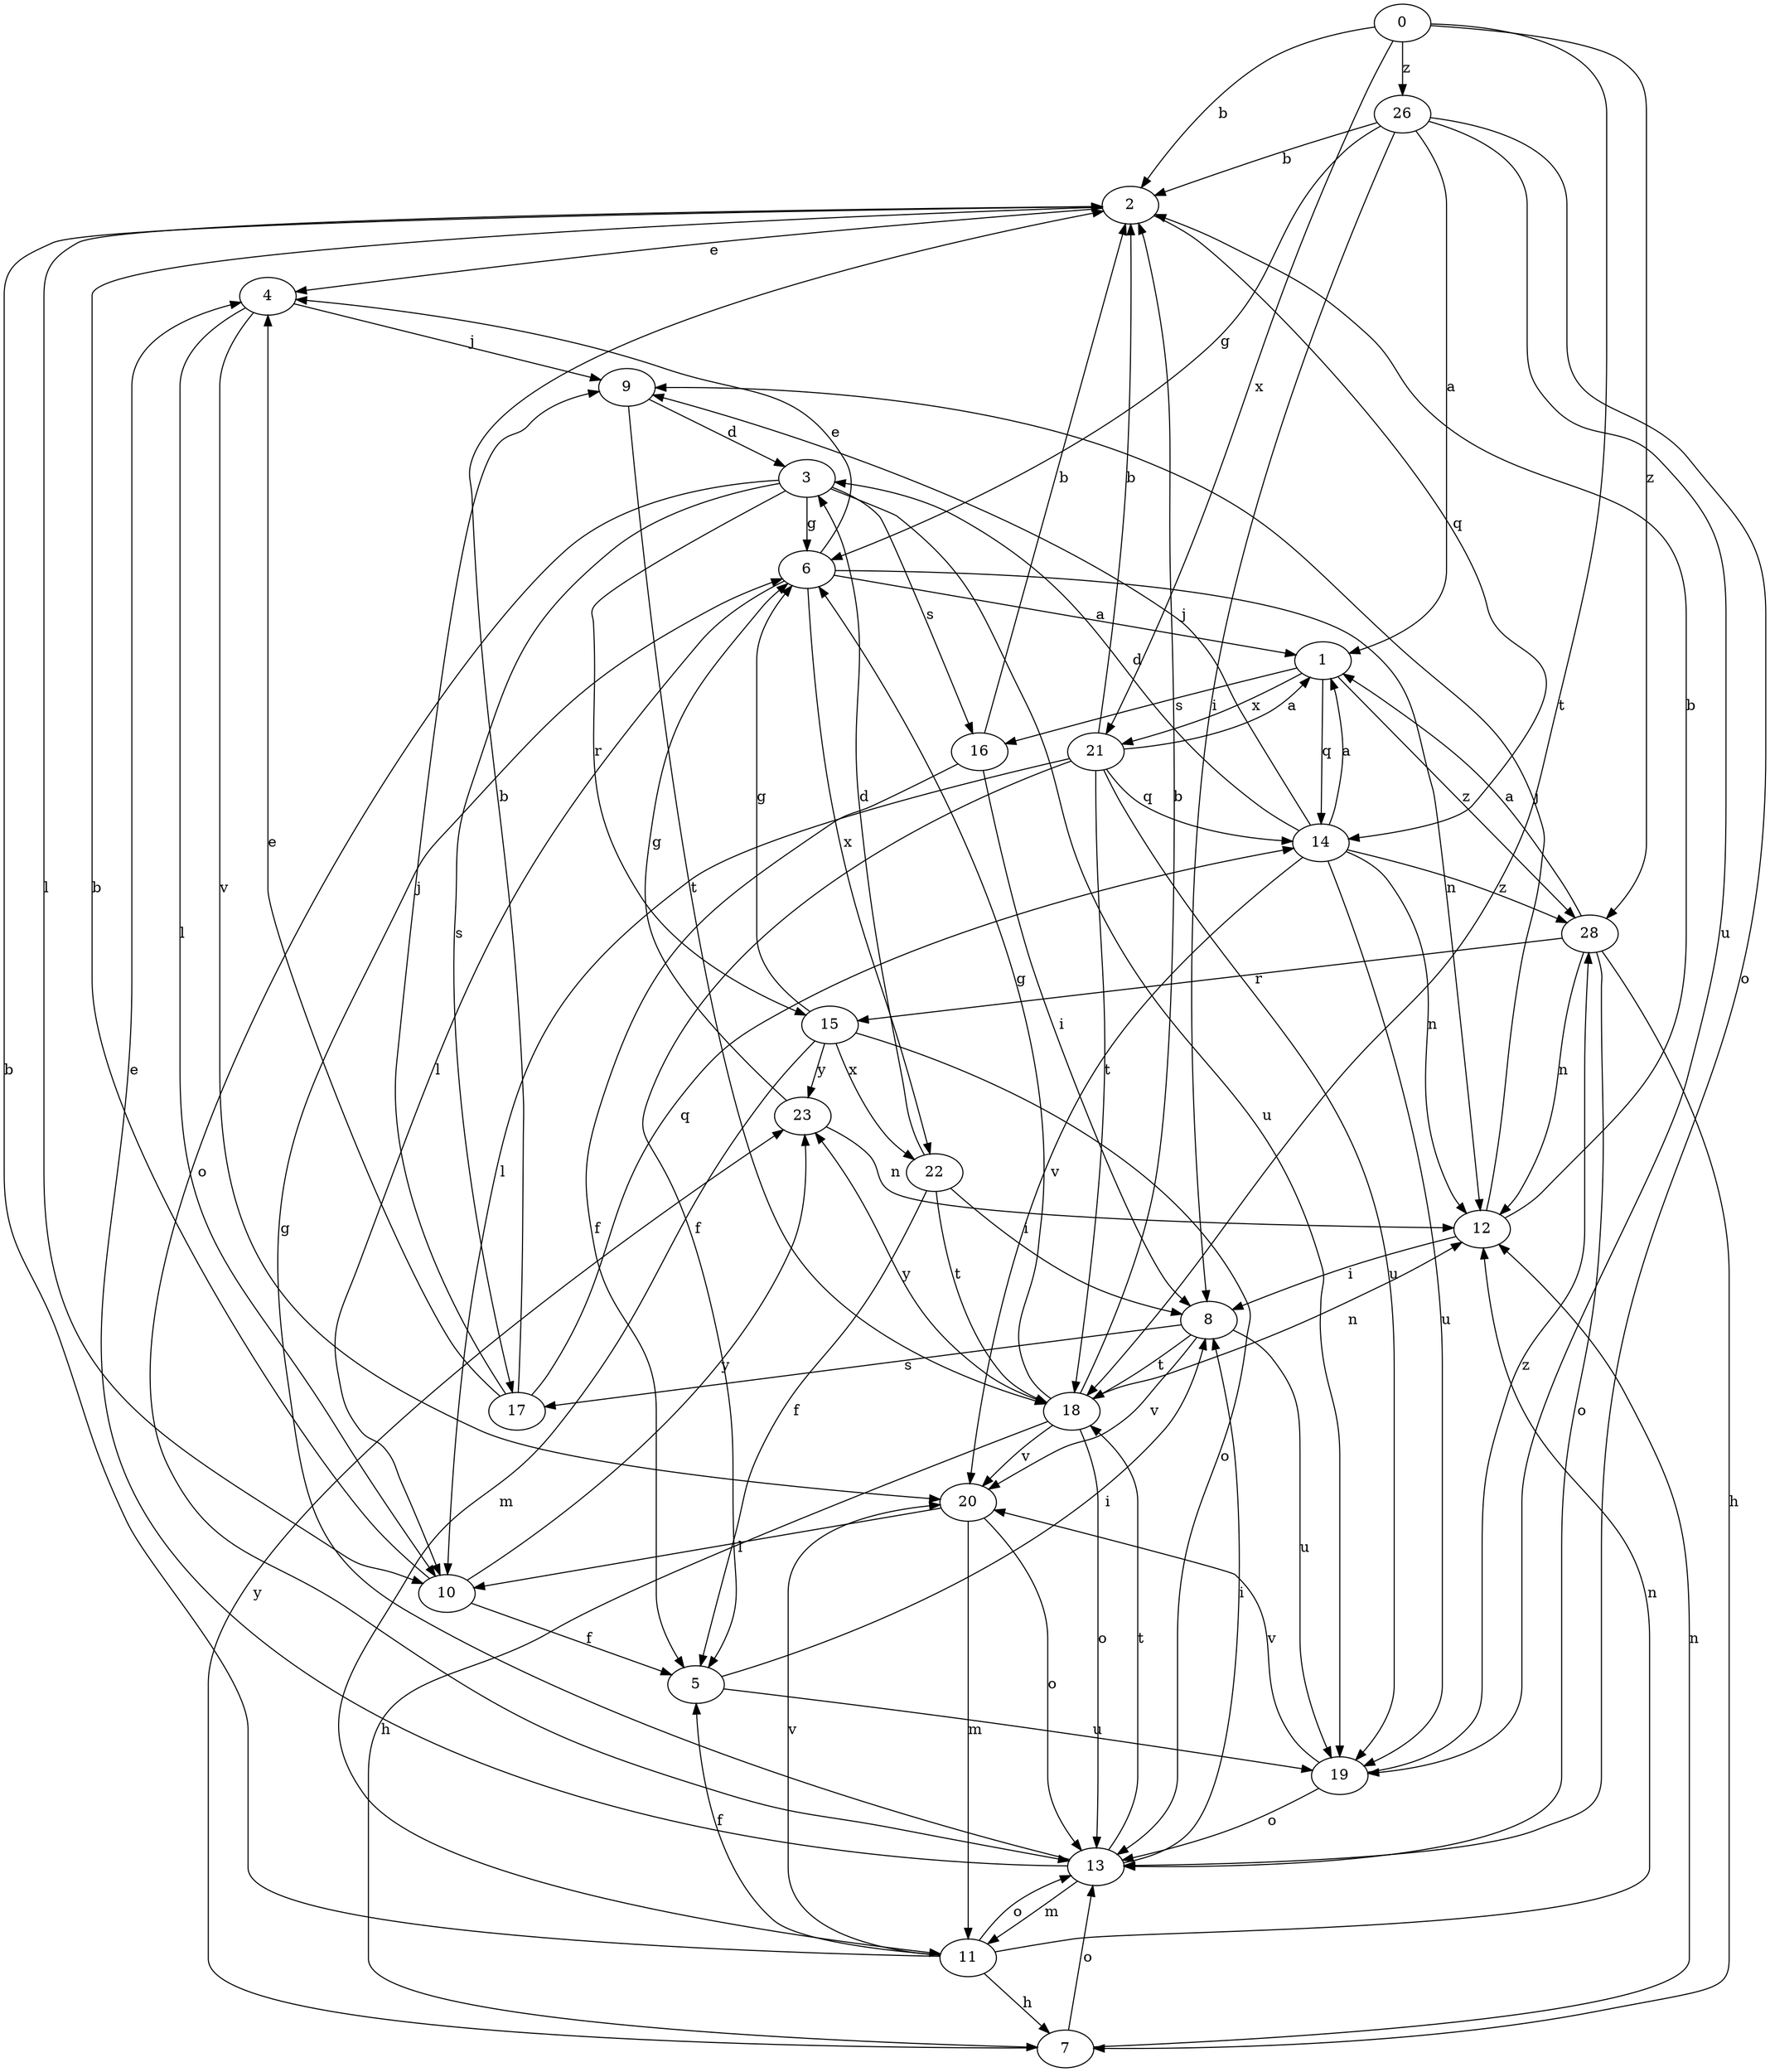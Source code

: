 strict digraph  {
0;
1;
2;
3;
4;
5;
6;
7;
8;
9;
10;
11;
12;
13;
14;
15;
16;
17;
18;
19;
20;
21;
22;
23;
26;
28;
0 -> 2  [label=b];
0 -> 18  [label=t];
0 -> 21  [label=x];
0 -> 26  [label=z];
0 -> 28  [label=z];
1 -> 14  [label=q];
1 -> 16  [label=s];
1 -> 21  [label=x];
1 -> 28  [label=z];
2 -> 4  [label=e];
2 -> 10  [label=l];
2 -> 14  [label=q];
3 -> 6  [label=g];
3 -> 13  [label=o];
3 -> 15  [label=r];
3 -> 16  [label=s];
3 -> 17  [label=s];
3 -> 19  [label=u];
4 -> 9  [label=j];
4 -> 10  [label=l];
4 -> 20  [label=v];
5 -> 8  [label=i];
5 -> 19  [label=u];
6 -> 1  [label=a];
6 -> 4  [label=e];
6 -> 10  [label=l];
6 -> 12  [label=n];
6 -> 22  [label=x];
7 -> 12  [label=n];
7 -> 13  [label=o];
7 -> 23  [label=y];
8 -> 17  [label=s];
8 -> 18  [label=t];
8 -> 19  [label=u];
8 -> 20  [label=v];
9 -> 3  [label=d];
9 -> 18  [label=t];
10 -> 2  [label=b];
10 -> 5  [label=f];
10 -> 23  [label=y];
11 -> 2  [label=b];
11 -> 5  [label=f];
11 -> 7  [label=h];
11 -> 12  [label=n];
11 -> 13  [label=o];
11 -> 20  [label=v];
12 -> 2  [label=b];
12 -> 8  [label=i];
12 -> 9  [label=j];
13 -> 4  [label=e];
13 -> 6  [label=g];
13 -> 8  [label=i];
13 -> 11  [label=m];
13 -> 18  [label=t];
14 -> 1  [label=a];
14 -> 3  [label=d];
14 -> 9  [label=j];
14 -> 12  [label=n];
14 -> 19  [label=u];
14 -> 20  [label=v];
14 -> 28  [label=z];
15 -> 6  [label=g];
15 -> 11  [label=m];
15 -> 13  [label=o];
15 -> 22  [label=x];
15 -> 23  [label=y];
16 -> 2  [label=b];
16 -> 5  [label=f];
16 -> 8  [label=i];
17 -> 2  [label=b];
17 -> 4  [label=e];
17 -> 9  [label=j];
17 -> 14  [label=q];
18 -> 2  [label=b];
18 -> 6  [label=g];
18 -> 7  [label=h];
18 -> 12  [label=n];
18 -> 13  [label=o];
18 -> 20  [label=v];
18 -> 23  [label=y];
19 -> 13  [label=o];
19 -> 20  [label=v];
19 -> 28  [label=z];
20 -> 10  [label=l];
20 -> 11  [label=m];
20 -> 13  [label=o];
21 -> 1  [label=a];
21 -> 2  [label=b];
21 -> 5  [label=f];
21 -> 10  [label=l];
21 -> 14  [label=q];
21 -> 18  [label=t];
21 -> 19  [label=u];
22 -> 3  [label=d];
22 -> 5  [label=f];
22 -> 8  [label=i];
22 -> 18  [label=t];
23 -> 6  [label=g];
23 -> 12  [label=n];
26 -> 1  [label=a];
26 -> 2  [label=b];
26 -> 6  [label=g];
26 -> 8  [label=i];
26 -> 13  [label=o];
26 -> 19  [label=u];
28 -> 1  [label=a];
28 -> 7  [label=h];
28 -> 12  [label=n];
28 -> 13  [label=o];
28 -> 15  [label=r];
}
